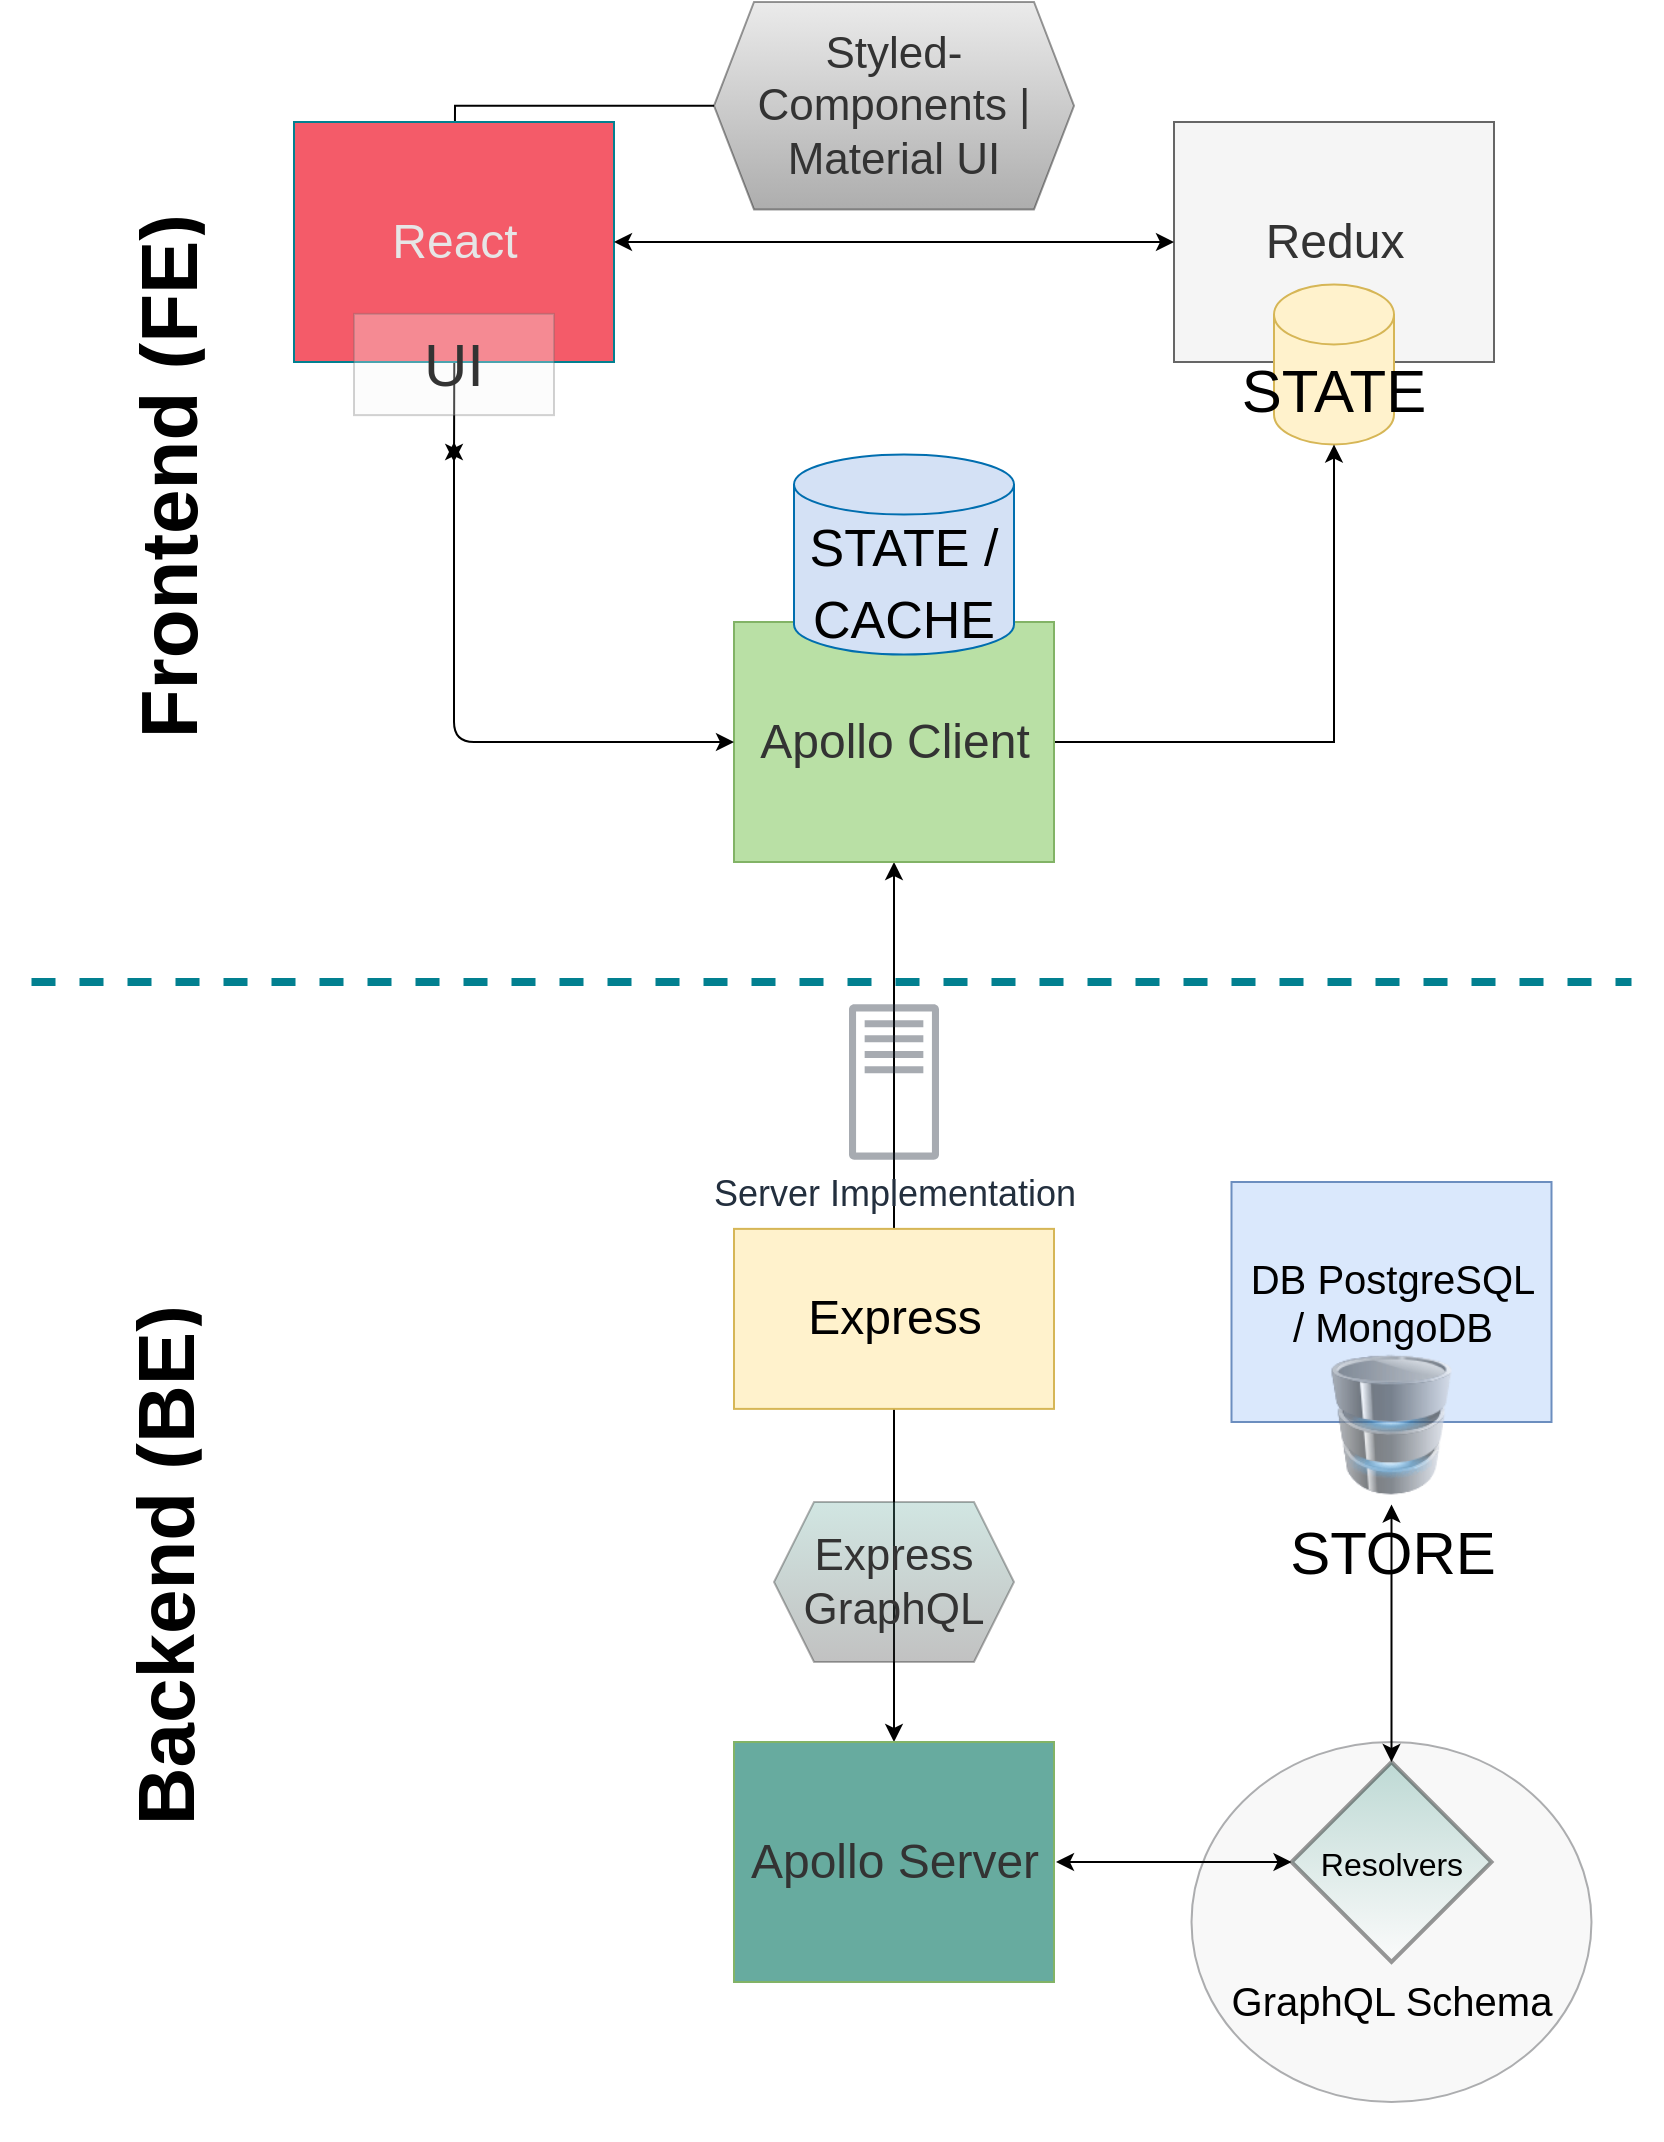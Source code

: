 <mxfile version="14.7.7" type="github">
  <diagram id="LNMG3sTzRvZ35h2c9BiK" name="Page-1">
    <mxGraphModel dx="1483" dy="781" grid="1" gridSize="10" guides="1" tooltips="1" connect="1" arrows="1" fold="1" page="1" pageScale="1" pageWidth="850" pageHeight="1100" background="#FFFFFF" math="0" shadow="0">
      <root>
        <mxCell id="0" />
        <mxCell id="1" parent="0" />
        <mxCell id="hZ7Zgo9Nj8M63er8Cpxn-59" value="&lt;font style=&quot;font-size: 20px&quot;&gt;&lt;br&gt;&lt;br&gt;&lt;br&gt;GraphQL Schema&lt;/font&gt;" style="ellipse;whiteSpace=wrap;html=1;shadow=0;glass=0;fontSize=22;align=center;opacity=40;fillColor=#eeeeee;strokeColor=#36393d;" vertex="1" parent="1">
          <mxGeometry x="608.75" y="880" width="200" height="180" as="geometry" />
        </mxCell>
        <mxCell id="hZ7Zgo9Nj8M63er8Cpxn-57" style="edgeStyle=orthogonalEdgeStyle;rounded=0;jumpSize=5;orthogonalLoop=1;jettySize=auto;html=1;fontSize=22;fontColor=#333333;strokeWidth=1;" edge="1" parent="1" source="hZ7Zgo9Nj8M63er8Cpxn-56">
          <mxGeometry relative="1" as="geometry">
            <mxPoint x="240" y="240" as="targetPoint" />
          </mxGeometry>
        </mxCell>
        <mxCell id="hZ7Zgo9Nj8M63er8Cpxn-12" value="" style="endArrow=classic;startArrow=classic;html=1;fontSize=30;fontColor=#333333;exitX=0.5;exitY=0;exitDx=0;exitDy=0;entryX=0.5;entryY=1;entryDx=0;entryDy=0;" edge="1" parent="1" source="hZ7Zgo9Nj8M63er8Cpxn-10" target="hZ7Zgo9Nj8M63er8Cpxn-11">
          <mxGeometry width="50" height="50" relative="1" as="geometry">
            <mxPoint x="440" y="390" as="sourcePoint" />
            <mxPoint x="490" y="340" as="targetPoint" />
          </mxGeometry>
        </mxCell>
        <mxCell id="hODOwLh5K1UUTg0OSGgw-2" value="&lt;font color=&quot;#e6e6e6&quot; style=&quot;font-size: 24px&quot;&gt;React&lt;/font&gt;" style="html=1;fillColor=#F45B69;strokeColor=#028090;fontColor=#E4FDE1;" parent="1" vertex="1">
          <mxGeometry x="160" y="70" width="160" height="120" as="geometry" />
        </mxCell>
        <mxCell id="hZ7Zgo9Nj8M63er8Cpxn-6" value="&lt;h1&gt;&lt;font style=&quot;font-size: 40px&quot;&gt;Frontend (FE)&lt;/font&gt;&lt;/h1&gt;" style="text;html=1;strokeColor=none;fillColor=none;spacing=5;spacingTop=-20;whiteSpace=wrap;overflow=hidden;rounded=0;fontSize=30;rotation=-90;align=center;" vertex="1" parent="1">
          <mxGeometry x="-159.68" y="201.57" width="459.37" height="90" as="geometry" />
        </mxCell>
        <mxCell id="hZ7Zgo9Nj8M63er8Cpxn-8" value="&lt;font style=&quot;font-size: 24px&quot;&gt;Redux&lt;/font&gt;" style="html=1;fillColor=#f5f5f5;strokeColor=#666666;fontColor=#333333;" vertex="1" parent="1">
          <mxGeometry x="600" y="70" width="160" height="120" as="geometry" />
        </mxCell>
        <mxCell id="hZ7Zgo9Nj8M63er8Cpxn-14" style="edgeStyle=orthogonalEdgeStyle;rounded=0;orthogonalLoop=1;jettySize=auto;html=1;exitX=0.5;exitY=0;exitDx=0;exitDy=0;exitPerimeter=0;entryX=0.5;entryY=1;entryDx=0;entryDy=0;fontSize=30;fontColor=#333333;" edge="1" parent="1" source="hZ7Zgo9Nj8M63er8Cpxn-9" target="hZ7Zgo9Nj8M63er8Cpxn-8">
          <mxGeometry relative="1" as="geometry" />
        </mxCell>
        <mxCell id="hZ7Zgo9Nj8M63er8Cpxn-9" value="STATE" style="shape=cylinder3;whiteSpace=wrap;html=1;boundedLbl=1;backgroundOutline=1;size=15;fontSize=30;fillColor=#fff2cc;strokeColor=#d6b656;" vertex="1" parent="1">
          <mxGeometry x="650" y="151.25" width="60" height="80" as="geometry" />
        </mxCell>
        <mxCell id="hZ7Zgo9Nj8M63er8Cpxn-19" style="edgeStyle=orthogonalEdgeStyle;rounded=0;orthogonalLoop=1;jettySize=auto;html=1;entryX=0.5;entryY=1;entryDx=0;entryDy=0;entryPerimeter=0;fontSize=30;fontColor=#333333;" edge="1" parent="1" source="hZ7Zgo9Nj8M63er8Cpxn-11" target="hZ7Zgo9Nj8M63er8Cpxn-9">
          <mxGeometry relative="1" as="geometry" />
        </mxCell>
        <mxCell id="hZ7Zgo9Nj8M63er8Cpxn-11" value="&lt;font style=&quot;font-size: 24px&quot; color=&quot;#333333&quot;&gt;Apollo Client&lt;/font&gt;" style="html=1;strokeColor=#82b366;fillColor=#B9E0A5;" vertex="1" parent="1">
          <mxGeometry x="380" y="320" width="160" height="120" as="geometry" />
        </mxCell>
        <mxCell id="hZ7Zgo9Nj8M63er8Cpxn-22" value="" style="endArrow=classic;startArrow=classic;html=1;fontSize=30;fontColor=#333333;exitX=1;exitY=0.5;exitDx=0;exitDy=0;entryX=0;entryY=0.5;entryDx=0;entryDy=0;" edge="1" parent="1" source="hODOwLh5K1UUTg0OSGgw-2" target="hZ7Zgo9Nj8M63er8Cpxn-8">
          <mxGeometry width="50" height="50" relative="1" as="geometry">
            <mxPoint x="420" y="150" as="sourcePoint" />
            <mxPoint x="470" y="100" as="targetPoint" />
            <Array as="points">
              <mxPoint x="460" y="130" />
            </Array>
          </mxGeometry>
        </mxCell>
        <mxCell id="hZ7Zgo9Nj8M63er8Cpxn-26" value="" style="endArrow=classic;startArrow=classic;html=1;fontSize=30;fontColor=#333333;entryX=0;entryY=0.5;entryDx=0;entryDy=0;" edge="1" parent="1" target="hZ7Zgo9Nj8M63er8Cpxn-11">
          <mxGeometry width="50" height="50" relative="1" as="geometry">
            <mxPoint x="240" y="230" as="sourcePoint" />
            <mxPoint x="350" y="220" as="targetPoint" />
            <Array as="points">
              <mxPoint x="240" y="380" />
            </Array>
          </mxGeometry>
        </mxCell>
        <mxCell id="hZ7Zgo9Nj8M63er8Cpxn-28" value="" style="shape=image;html=1;verticalAlign=top;verticalLabelPosition=bottom;labelBackgroundColor=#ffffff;imageAspect=0;aspect=fixed;image=https://cdn2.iconfinder.com/data/icons/picol-vector/32/screen_16to9-128.png;shadow=0;glass=0;fontSize=30;fontColor=#333333;fillColor=#67AB9F;gradientColor=#F19C99;opacity=30;" vertex="1" parent="1">
          <mxGeometry x="181.88" y="120" width="116.25" height="116.25" as="geometry" />
        </mxCell>
        <mxCell id="hZ7Zgo9Nj8M63er8Cpxn-1" value="UI" style="text;html=1;strokeColor=#666666;fillColor=#f5f5f5;align=center;verticalAlign=middle;whiteSpace=wrap;rounded=0;fontSize=30;fontColor=#333333;opacity=30;" vertex="1" parent="1">
          <mxGeometry x="190" y="165.94" width="100" height="50.62" as="geometry" />
        </mxCell>
        <mxCell id="hZ7Zgo9Nj8M63er8Cpxn-39" value="" style="group;" vertex="1" connectable="0" parent="1">
          <mxGeometry x="23.75" y="500" width="820" height="540" as="geometry" />
        </mxCell>
        <mxCell id="hODOwLh5K1UUTg0OSGgw-3" value="" style="endArrow=none;dashed=1;html=1;labelBackgroundColor=#114B5F;strokeColor=#028090;fontColor=#E4FDE1;strokeWidth=4;" parent="hZ7Zgo9Nj8M63er8Cpxn-39" edge="1">
          <mxGeometry width="50" height="50" relative="1" as="geometry">
            <mxPoint x="5.0" as="sourcePoint" />
            <mxPoint x="805" as="targetPoint" />
          </mxGeometry>
        </mxCell>
        <mxCell id="hZ7Zgo9Nj8M63er8Cpxn-7" value="&lt;h1&gt;&lt;font style=&quot;font-size: 40px&quot;&gt;Backend (BE)&lt;/font&gt;&lt;/h1&gt;" style="text;html=1;strokeColor=none;fillColor=none;spacing=5;spacingTop=-20;whiteSpace=wrap;overflow=hidden;rounded=0;fontSize=30;rotation=-90;align=center;" vertex="1" parent="hZ7Zgo9Nj8M63er8Cpxn-39">
          <mxGeometry x="-241.87" y="246.88" width="573.75" height="90" as="geometry" />
        </mxCell>
        <mxCell id="hZ7Zgo9Nj8M63er8Cpxn-36" value="" style="group" vertex="1" connectable="0" parent="hZ7Zgo9Nj8M63er8Cpxn-39">
          <mxGeometry x="605" y="40" width="160" height="161.25" as="geometry" />
        </mxCell>
        <mxCell id="hZ7Zgo9Nj8M63er8Cpxn-41" value="" style="group" vertex="1" connectable="0" parent="hZ7Zgo9Nj8M63er8Cpxn-36">
          <mxGeometry y="60" width="160" height="161.25" as="geometry" />
        </mxCell>
        <mxCell id="hZ7Zgo9Nj8M63er8Cpxn-34" value="&lt;font style=&quot;font-size: 20px&quot;&gt;DB PostgreSQL &lt;br&gt;/ MongoDB&lt;/font&gt;" style="html=1;fillColor=#dae8fc;strokeColor=#6c8ebf;" vertex="1" parent="hZ7Zgo9Nj8M63er8Cpxn-41">
          <mxGeometry width="160" height="120" as="geometry" />
        </mxCell>
        <mxCell id="hZ7Zgo9Nj8M63er8Cpxn-35" value="STORE" style="image;html=1;image=img/lib/clip_art/computers/Database_128x128.png;fontFamily=Helvetica;fontSize=30;fontColor=#000000;align=center;strokeColor=#d79b00;fillColor=#ffe6cc;opacity=70;" vertex="1" parent="hZ7Zgo9Nj8M63er8Cpxn-41">
          <mxGeometry x="50" y="81.25" width="60" height="80" as="geometry" />
        </mxCell>
        <mxCell id="hZ7Zgo9Nj8M63er8Cpxn-40" value="" style="group" vertex="1" connectable="0" parent="hZ7Zgo9Nj8M63er8Cpxn-39">
          <mxGeometry x="356.25" y="250" width="160" height="250" as="geometry" />
        </mxCell>
        <mxCell id="hZ7Zgo9Nj8M63er8Cpxn-10" value="&lt;font style=&quot;font-size: 24px&quot; color=&quot;#333333&quot;&gt;Apollo Server&lt;/font&gt;" style="html=1;strokeColor=#82b366;fillColor=#67AB9F;" vertex="1" parent="hZ7Zgo9Nj8M63er8Cpxn-40">
          <mxGeometry y="130" width="160" height="120" as="geometry" />
        </mxCell>
        <mxCell id="hZ7Zgo9Nj8M63er8Cpxn-30" value="Express GraphQL" style="shape=hexagon;perimeter=hexagonPerimeter2;whiteSpace=wrap;html=1;fixedSize=1;shadow=0;glass=0;fontSize=22;fontColor=#333333;fillColor=#67AB9F;opacity=30;gradientColor=#333333;" vertex="1" parent="hZ7Zgo9Nj8M63er8Cpxn-40">
          <mxGeometry x="20" y="10" width="120" height="80" as="geometry" />
        </mxCell>
        <mxCell id="hZ7Zgo9Nj8M63er8Cpxn-31" value="&lt;font style=&quot;font-size: 24px&quot;&gt;Express&lt;br&gt;&lt;/font&gt;" style="html=1;fillColor=#fff2cc;strokeColor=#d6b656;" vertex="1" parent="hZ7Zgo9Nj8M63er8Cpxn-39">
          <mxGeometry x="356.25" y="123.44" width="160" height="90" as="geometry" />
        </mxCell>
        <mxCell id="hZ7Zgo9Nj8M63er8Cpxn-61" value="&lt;span style=&quot;color: rgb(0 , 0 , 0) ; font-size: 16px ; text-align: left&quot;&gt;Resolvers&lt;/span&gt;" style="strokeWidth=2;html=1;shape=mxgraph.flowchart.decision;whiteSpace=wrap;shadow=0;glass=0;fontSize=22;fontColor=#333333;gradientColor=#ffffff;align=center;opacity=40;fillColor=#67AB9F;" vertex="1" parent="hZ7Zgo9Nj8M63er8Cpxn-39">
          <mxGeometry x="635" y="390" width="100" height="100" as="geometry" />
        </mxCell>
        <mxCell id="hZ7Zgo9Nj8M63er8Cpxn-53" value="" style="endArrow=classic;startArrow=classic;html=1;fontSize=22;fontColor=#333333;strokeWidth=1;entryX=0;entryY=0.5;entryDx=0;entryDy=0;entryPerimeter=0;" edge="1" parent="hZ7Zgo9Nj8M63er8Cpxn-39" target="hZ7Zgo9Nj8M63er8Cpxn-61">
          <mxGeometry width="50" height="50" relative="1" as="geometry">
            <mxPoint x="517.25" y="440" as="sourcePoint" />
            <mxPoint x="175.91" y="385.52" as="targetPoint" />
          </mxGeometry>
        </mxCell>
        <mxCell id="hZ7Zgo9Nj8M63er8Cpxn-54" value="" style="endArrow=classic;startArrow=classic;html=1;fontSize=22;fontColor=#333333;strokeWidth=1;entryX=0.5;entryY=1;entryDx=0;entryDy=0;entryPerimeter=0;" edge="1" parent="hZ7Zgo9Nj8M63er8Cpxn-39" source="hZ7Zgo9Nj8M63er8Cpxn-61" target="hZ7Zgo9Nj8M63er8Cpxn-35">
          <mxGeometry width="50" height="50" relative="1" as="geometry">
            <mxPoint x="685.25" y="420" as="sourcePoint" />
            <mxPoint x="821.79" y="420" as="targetPoint" />
          </mxGeometry>
        </mxCell>
        <mxCell id="hZ7Zgo9Nj8M63er8Cpxn-62" value="&lt;font style=&quot;font-size: 18px&quot;&gt;Server Implementation&lt;/font&gt;" style="outlineConnect=0;fontColor=#232F3E;gradientColor=none;fillColor=#232F3E;strokeColor=none;dashed=0;verticalLabelPosition=bottom;verticalAlign=top;align=center;html=1;fontSize=12;fontStyle=0;aspect=fixed;pointerEvents=1;shape=mxgraph.aws4.traditional_server;shadow=0;glass=0;opacity=40;" vertex="1" parent="hZ7Zgo9Nj8M63er8Cpxn-39">
          <mxGeometry x="413.75" y="11" width="45" height="78" as="geometry" />
        </mxCell>
        <mxCell id="hZ7Zgo9Nj8M63er8Cpxn-42" value="&lt;font color=&quot;#000000&quot; style=&quot;font-size: 26px&quot;&gt;STATE / CACHE&lt;/font&gt;" style="shape=cylinder3;whiteSpace=wrap;html=1;boundedLbl=1;backgroundOutline=1;size=15;fontSize=30;strokeColor=#006EAF;fontColor=#ffffff;fillColor=#D4E1F5;" vertex="1" parent="1">
          <mxGeometry x="410" y="236.25" width="110" height="100" as="geometry" />
        </mxCell>
        <mxCell id="hZ7Zgo9Nj8M63er8Cpxn-46" style="edgeStyle=orthogonalEdgeStyle;rounded=0;jumpSize=5;orthogonalLoop=1;jettySize=auto;html=1;exitX=1;exitY=0.5;exitDx=0;exitDy=0;fontSize=22;fontColor=#333333;strokeWidth=4;" edge="1" parent="1" source="hZ7Zgo9Nj8M63er8Cpxn-10">
          <mxGeometry relative="1" as="geometry">
            <mxPoint x="540" y="940" as="targetPoint" />
          </mxGeometry>
        </mxCell>
        <mxCell id="hZ7Zgo9Nj8M63er8Cpxn-56" value="Styled-Components | Material UI" style="shape=hexagon;perimeter=hexagonPerimeter2;whiteSpace=wrap;html=1;fixedSize=1;shadow=0;glass=0;fontSize=22;fontColor=#333333;fillColor=#CCCCCC;gradientColor=#333333;align=center;opacity=40;" vertex="1" parent="1">
          <mxGeometry x="370" y="10" width="180" height="103.75" as="geometry" />
        </mxCell>
      </root>
    </mxGraphModel>
  </diagram>
</mxfile>
